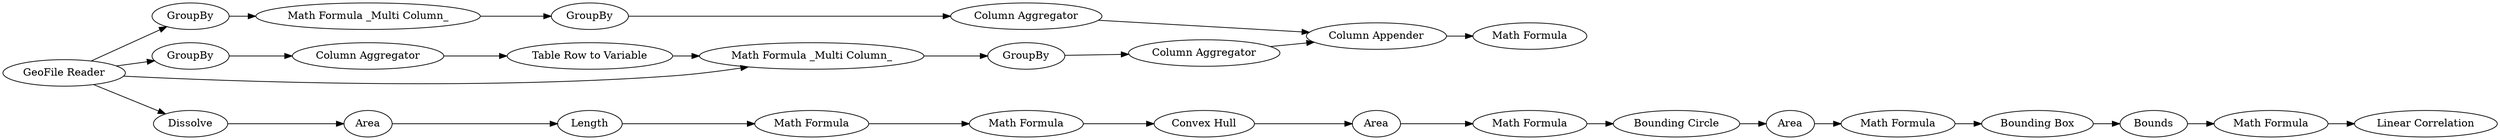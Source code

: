 digraph {
	1 [label="GeoFile Reader"]
	2 [label=GroupBy]
	3 [label="Math Formula _Multi Column_"]
	4 [label=GroupBy]
	5 [label="Column Aggregator"]
	6 [label=GroupBy]
	7 [label="Column Aggregator"]
	8 [label="Table Row to Variable"]
	9 [label="Math Formula _Multi Column_"]
	10 [label=GroupBy]
	11 [label="Column Aggregator"]
	12 [label="Column Appender"]
	13 [label="Math Formula"]
	14 [label=Dissolve]
	15 [label=Area]
	16 [label=Length]
	17 [label="Math Formula"]
	18 [label="Math Formula"]
	19 [label="Convex Hull"]
	20 [label=Area]
	21 [label="Math Formula"]
	22 [label="Bounding Circle"]
	23 [label=Area]
	24 [label="Math Formula"]
	25 [label="Bounding Box"]
	26 [label=Bounds]
	27 [label="Math Formula"]
	28 [label="Linear Correlation"]
	1 -> 2
	1 -> 6
	1 -> 9
	1 -> 14
	2 -> 3
	3 -> 4
	4 -> 5
	5 -> 12
	6 -> 7
	7 -> 8
	8 -> 9
	9 -> 10
	10 -> 11
	11 -> 12
	12 -> 13
	14 -> 15
	15 -> 16
	16 -> 17
	17 -> 18
	18 -> 19
	19 -> 20
	20 -> 21
	21 -> 22
	22 -> 23
	23 -> 24
	24 -> 25
	25 -> 26
	26 -> 27
	27 -> 28
	rankdir=LR
}
